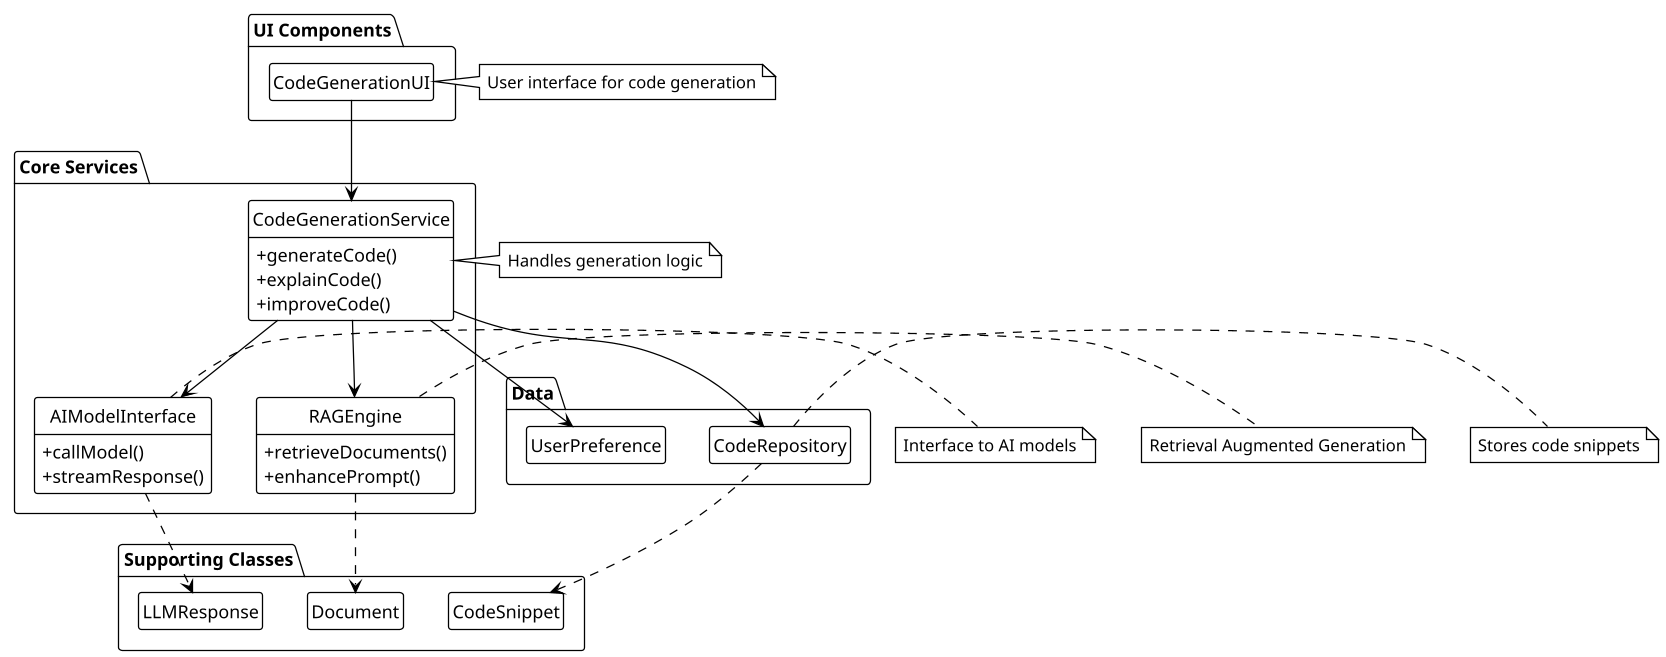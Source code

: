 @startuml AICodeGenClass

' 设置图片尺寸和主题
!theme plain
skinparam dpi 200
skinparam defaultFontName Microsoft YaHei
skinparam classAttributeIconSize 0

' 设置垂直方向布局
top to bottom direction

' 设置页面宽度，防止截断
scale max 800 width

' 隐藏圆圈和空方法/字段
hide circle
hide empty members

' 使用简短的类名
package "UI Components" {
  class "CodeGenerationUI" as CGUi
}

package "Core Services" {
  class "CodeGenerationService" as CGSvc {
    +generateCode()
    +explainCode()
    +improveCode()
  }
  
  class "AIModelInterface" as AIAPI {
    +callModel()
    +streamResponse()
  }
  
  class "RAGEngine" as RAG {
    +retrieveDocuments()
    +enhancePrompt()
  }
}

package "Data" {
  class "CodeRepository" as CodeRepo
  class "UserPreference" as UserPref
}

' 辅助类
package "Supporting Classes" {
  class "CodeSnippet" as Snippet
  class "Document" as Doc
  class "LLMResponse" as LLMResp
}

' 核心关系
CGUi --> CGSvc
CGSvc --> AIAPI
CGSvc --> RAG
CGSvc --> CodeRepo
CGSvc --> UserPref

' 数据流关系
RAG ..> Doc
CodeRepo ..> Snippet
AIAPI ..> LLMResp

' 添加说明
note right of CGUi : User interface for code generation
note right of CGSvc : Handles generation logic
note right of AIAPI : Interface to AI models
note right of RAG : Retrieval Augmented Generation
note right of CodeRepo : Stores code snippets

@enduml

